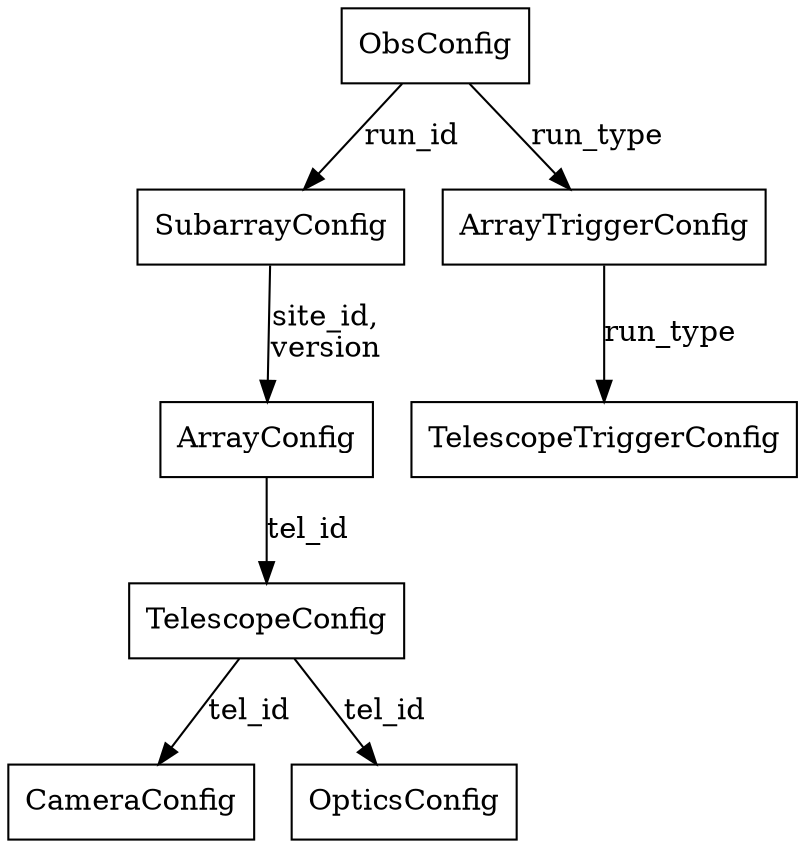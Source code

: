 digraph config {

        node [shape=box];

        ObsConfig -> SubarrayConfig [label="run_id"];
        ObsConfig -> ArrayTriggerConfig [label="run_type"];
        ArrayTriggerConfig -> TelescopeTriggerConfig [label="run_type"];       
        SubarrayConfig -> ArrayConfig [label="site_id,\nversion"]      
        ArrayConfig -> TelescopeConfig [label="tel_id"];
        TelescopeConfig -> CameraConfig [label="tel_id"];
        TelescopeConfig -> OpticsConfig [label="tel_id"];


}